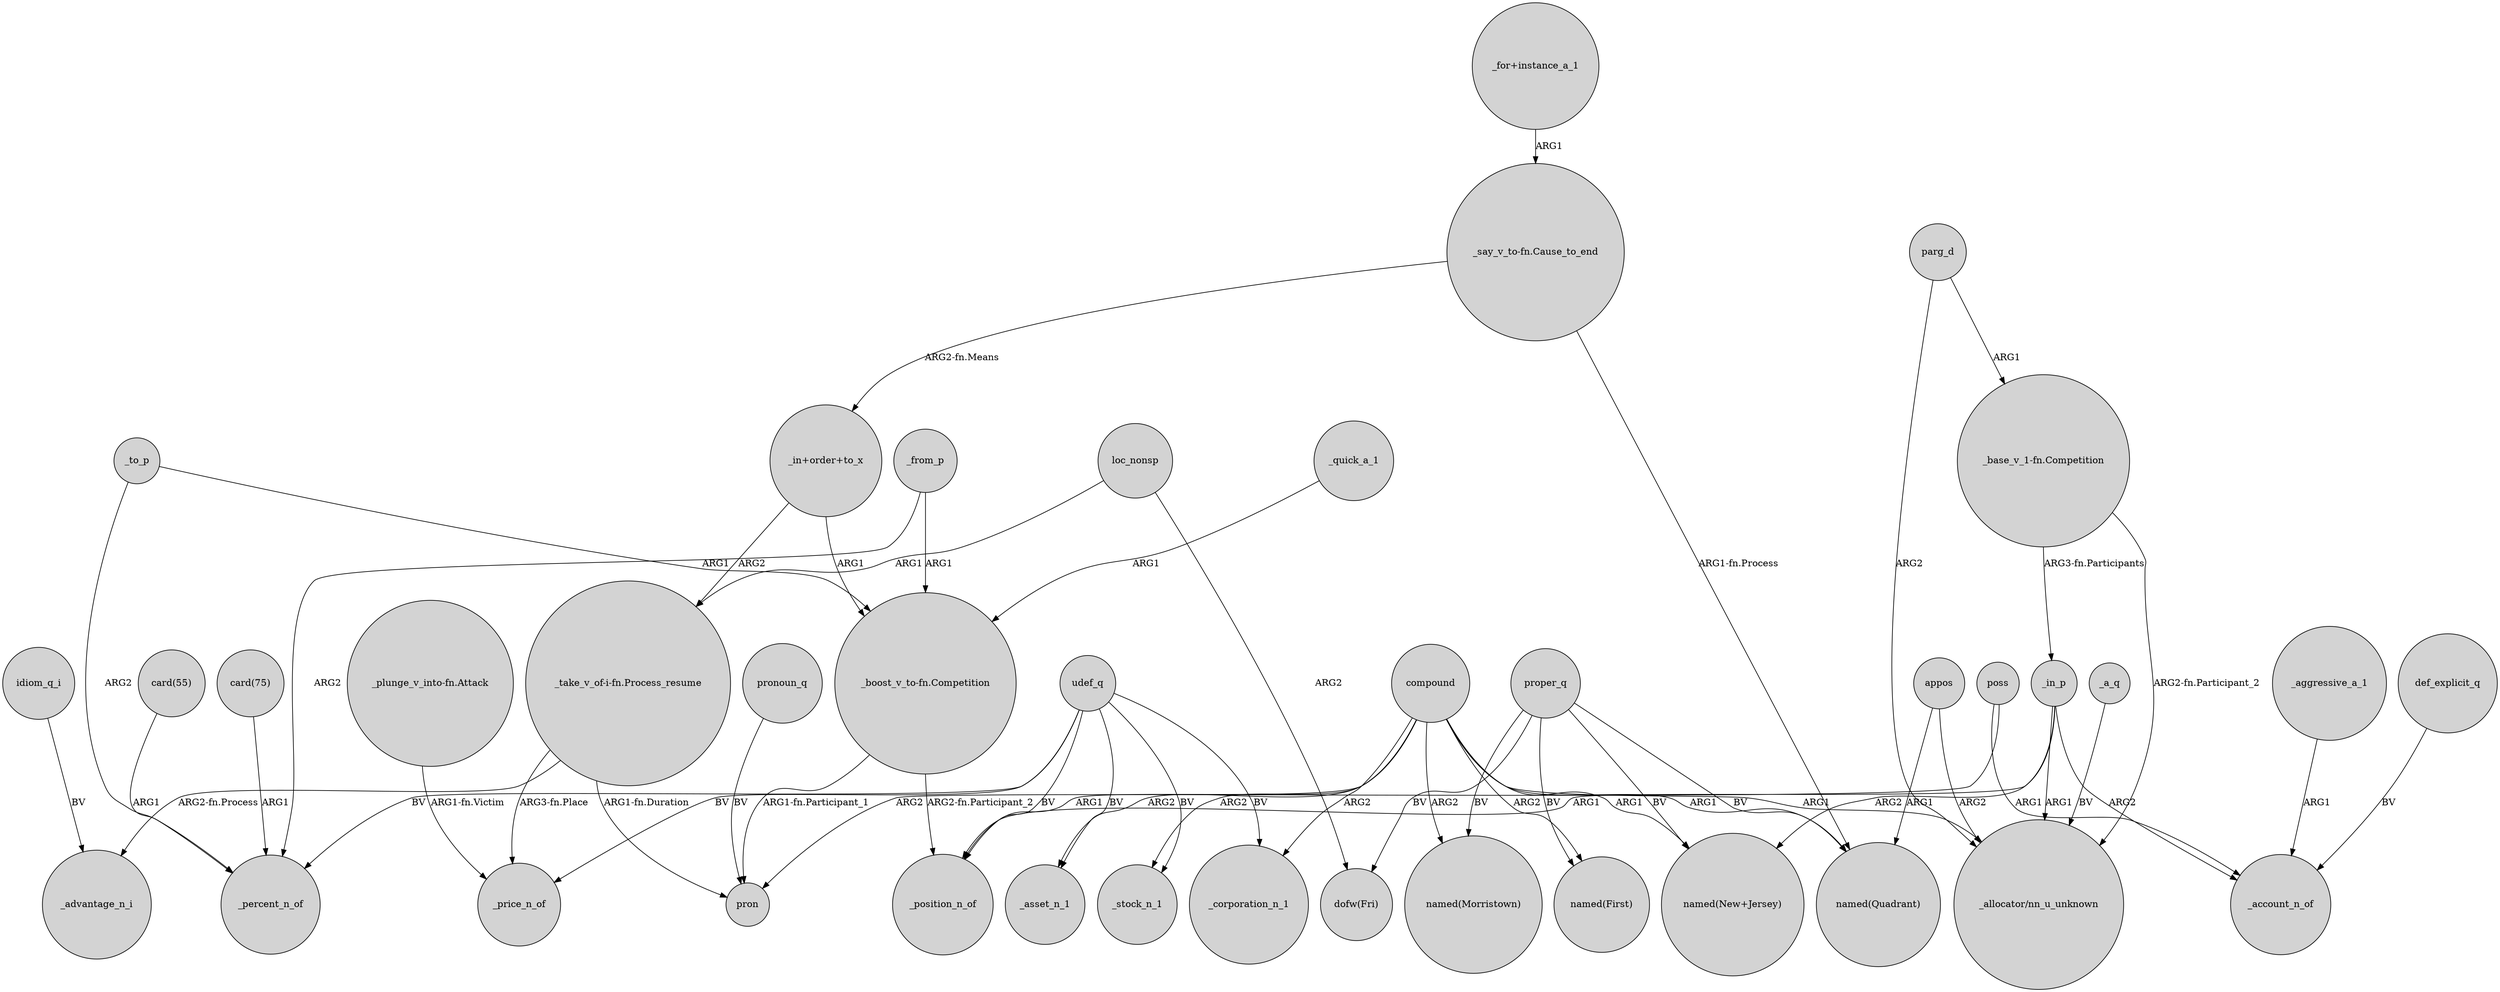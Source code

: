 digraph {
	node [shape=circle style=filled]
	"_take_v_of-i-fn.Process_resume" -> _advantage_n_i [label="ARG2-fn.Process"]
	"_base_v_1-fn.Competition" -> _in_p [label="ARG3-fn.Participants"]
	proper_q -> "named(New+Jersey)" [label=BV]
	"_in+order+to_x" -> "_take_v_of-i-fn.Process_resume" [label=ARG2]
	_in_p -> _account_n_of [label=ARG2]
	parg_d -> "_base_v_1-fn.Competition" [label=ARG1]
	proper_q -> "dofw(Fri)" [label=BV]
	"_boost_v_to-fn.Competition" -> pron [label="ARG1-fn.Participant_1"]
	compound -> _asset_n_1 [label=ARG2]
	"_in+order+to_x" -> "_boost_v_to-fn.Competition" [label=ARG1]
	_aggressive_a_1 -> _account_n_of [label=ARG1]
	udef_q -> _price_n_of [label=BV]
	loc_nonsp -> "dofw(Fri)" [label=ARG2]
	loc_nonsp -> "_take_v_of-i-fn.Process_resume" [label=ARG1]
	compound -> "named(New+Jersey)" [label=ARG1]
	compound -> _position_n_of [label=ARG1]
	proper_q -> "named(First)" [label=BV]
	"card(55)" -> _percent_n_of [label=ARG1]
	compound -> "named(Morristown)" [label=ARG2]
	"_plunge_v_into-fn.Attack" -> _price_n_of [label="ARG1-fn.Victim"]
	_to_p -> _percent_n_of [label=ARG2]
	_in_p -> "named(New+Jersey)" [label=ARG2]
	def_explicit_q -> _account_n_of [label=BV]
	_to_p -> "_boost_v_to-fn.Competition" [label=ARG1]
	udef_q -> _asset_n_1 [label=BV]
	appos -> "_allocator/nn_u_unknown" [label=ARG2]
	"_take_v_of-i-fn.Process_resume" -> pron [label="ARG1-fn.Duration"]
	"_base_v_1-fn.Competition" -> "_allocator/nn_u_unknown" [label="ARG2-fn.Participant_2"]
	"_say_v_to-fn.Cause_to_end" -> "_in+order+to_x" [label="ARG2-fn.Means"]
	pronoun_q -> pron [label=BV]
	compound -> "named(Quadrant)" [label=ARG1]
	compound -> "named(First)" [label=ARG2]
	poss -> pron [label=ARG2]
	udef_q -> _stock_n_1 [label=BV]
	"_boost_v_to-fn.Competition" -> _position_n_of [label="ARG2-fn.Participant_2"]
	_in_p -> _position_n_of [label=ARG1]
	udef_q -> _percent_n_of [label=BV]
	proper_q -> "named(Morristown)" [label=BV]
	_quick_a_1 -> "_boost_v_to-fn.Competition" [label=ARG1]
	compound -> _stock_n_1 [label=ARG2]
	compound -> "_allocator/nn_u_unknown" [label=ARG1]
	"card(75)" -> _percent_n_of [label=ARG1]
	proper_q -> "named(Quadrant)" [label=BV]
	_in_p -> "_allocator/nn_u_unknown" [label=ARG1]
	_from_p -> _percent_n_of [label=ARG2]
	parg_d -> "_allocator/nn_u_unknown" [label=ARG2]
	compound -> _corporation_n_1 [label=ARG2]
	udef_q -> _corporation_n_1 [label=BV]
	_from_p -> "_boost_v_to-fn.Competition" [label=ARG1]
	poss -> _account_n_of [label=ARG1]
	"_say_v_to-fn.Cause_to_end" -> "named(Quadrant)" [label="ARG1-fn.Process"]
	idiom_q_i -> _advantage_n_i [label=BV]
	_a_q -> "_allocator/nn_u_unknown" [label=BV]
	"_take_v_of-i-fn.Process_resume" -> _price_n_of [label="ARG3-fn.Place"]
	appos -> "named(Quadrant)" [label=ARG1]
	udef_q -> _position_n_of [label=BV]
	"_for+instance_a_1" -> "_say_v_to-fn.Cause_to_end" [label=ARG1]
}

